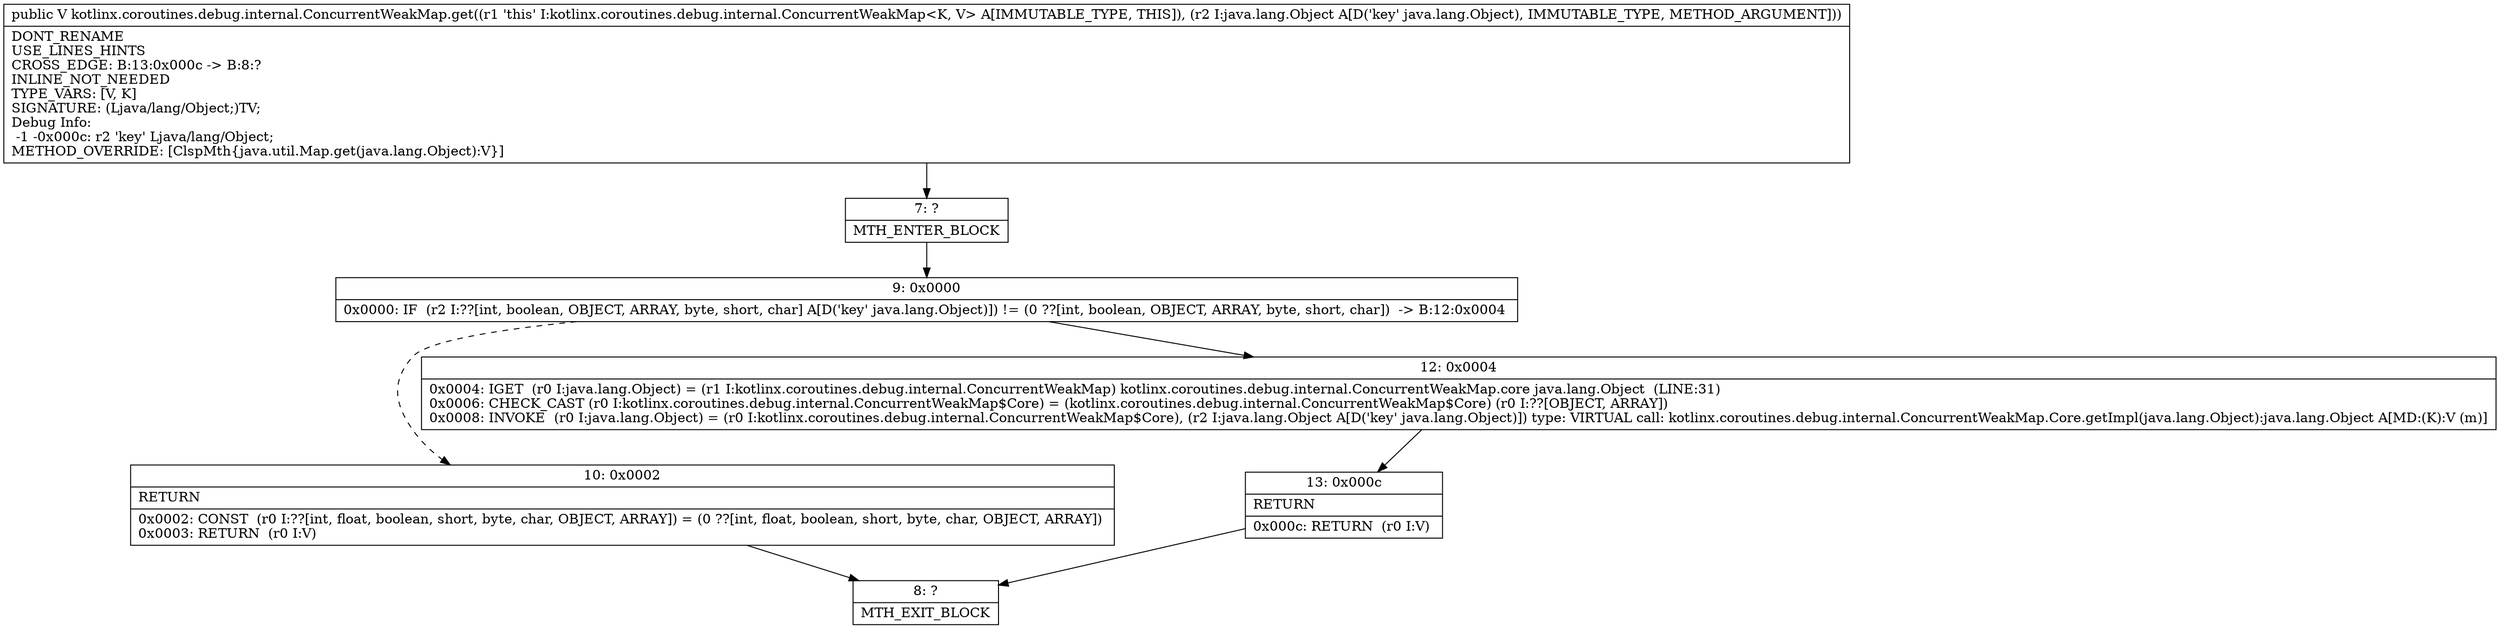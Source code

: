 digraph "CFG forkotlinx.coroutines.debug.internal.ConcurrentWeakMap.get(Ljava\/lang\/Object;)Ljava\/lang\/Object;" {
Node_7 [shape=record,label="{7\:\ ?|MTH_ENTER_BLOCK\l}"];
Node_9 [shape=record,label="{9\:\ 0x0000|0x0000: IF  (r2 I:??[int, boolean, OBJECT, ARRAY, byte, short, char] A[D('key' java.lang.Object)]) != (0 ??[int, boolean, OBJECT, ARRAY, byte, short, char])  \-\> B:12:0x0004 \l}"];
Node_10 [shape=record,label="{10\:\ 0x0002|RETURN\l|0x0002: CONST  (r0 I:??[int, float, boolean, short, byte, char, OBJECT, ARRAY]) = (0 ??[int, float, boolean, short, byte, char, OBJECT, ARRAY]) \l0x0003: RETURN  (r0 I:V) \l}"];
Node_8 [shape=record,label="{8\:\ ?|MTH_EXIT_BLOCK\l}"];
Node_12 [shape=record,label="{12\:\ 0x0004|0x0004: IGET  (r0 I:java.lang.Object) = (r1 I:kotlinx.coroutines.debug.internal.ConcurrentWeakMap) kotlinx.coroutines.debug.internal.ConcurrentWeakMap.core java.lang.Object  (LINE:31)\l0x0006: CHECK_CAST (r0 I:kotlinx.coroutines.debug.internal.ConcurrentWeakMap$Core) = (kotlinx.coroutines.debug.internal.ConcurrentWeakMap$Core) (r0 I:??[OBJECT, ARRAY]) \l0x0008: INVOKE  (r0 I:java.lang.Object) = (r0 I:kotlinx.coroutines.debug.internal.ConcurrentWeakMap$Core), (r2 I:java.lang.Object A[D('key' java.lang.Object)]) type: VIRTUAL call: kotlinx.coroutines.debug.internal.ConcurrentWeakMap.Core.getImpl(java.lang.Object):java.lang.Object A[MD:(K):V (m)]\l}"];
Node_13 [shape=record,label="{13\:\ 0x000c|RETURN\l|0x000c: RETURN  (r0 I:V) \l}"];
MethodNode[shape=record,label="{public V kotlinx.coroutines.debug.internal.ConcurrentWeakMap.get((r1 'this' I:kotlinx.coroutines.debug.internal.ConcurrentWeakMap\<K, V\> A[IMMUTABLE_TYPE, THIS]), (r2 I:java.lang.Object A[D('key' java.lang.Object), IMMUTABLE_TYPE, METHOD_ARGUMENT]))  | DONT_RENAME\lUSE_LINES_HINTS\lCROSS_EDGE: B:13:0x000c \-\> B:8:?\lINLINE_NOT_NEEDED\lTYPE_VARS: [V, K]\lSIGNATURE: (Ljava\/lang\/Object;)TV;\lDebug Info:\l  \-1 \-0x000c: r2 'key' Ljava\/lang\/Object;\lMETHOD_OVERRIDE: [ClspMth\{java.util.Map.get(java.lang.Object):V\}]\l}"];
MethodNode -> Node_7;Node_7 -> Node_9;
Node_9 -> Node_10[style=dashed];
Node_9 -> Node_12;
Node_10 -> Node_8;
Node_12 -> Node_13;
Node_13 -> Node_8;
}

